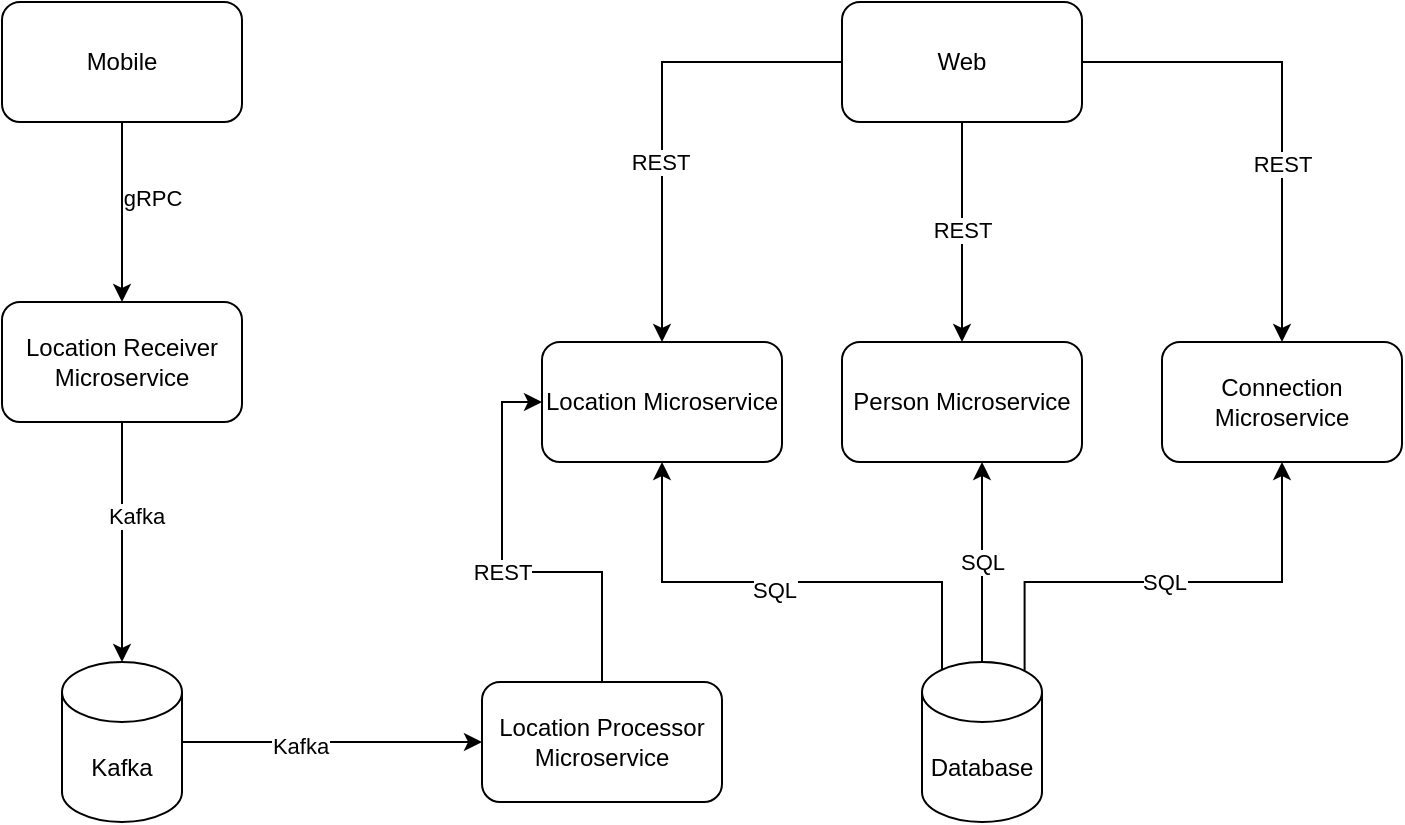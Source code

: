 <mxfile version="20.5.1" type="github">
  <diagram id="Jl-vkHt8qGTOF1rbd81m" name="Page-1">
    <mxGraphModel dx="776" dy="470" grid="1" gridSize="10" guides="1" tooltips="1" connect="1" arrows="1" fold="1" page="1" pageScale="1" pageWidth="850" pageHeight="1100" math="0" shadow="0">
      <root>
        <mxCell id="0" />
        <mxCell id="1" parent="0" />
        <mxCell id="YQ3CQWu9qT-0cRBD3Na1-11" style="edgeStyle=orthogonalEdgeStyle;rounded=0;orthogonalLoop=1;jettySize=auto;html=1;" parent="1" source="B4r_P6-ypOf7uVWQ4bEo-4" target="YQ3CQWu9qT-0cRBD3Na1-9" edge="1">
          <mxGeometry relative="1" as="geometry" />
        </mxCell>
        <mxCell id="YQ3CQWu9qT-0cRBD3Na1-19" value="Kafka" style="edgeLabel;html=1;align=center;verticalAlign=middle;resizable=0;points=[];" parent="YQ3CQWu9qT-0cRBD3Na1-11" vertex="1" connectable="0">
          <mxGeometry x="-0.227" y="-2" relative="1" as="geometry">
            <mxPoint x="9" as="offset" />
          </mxGeometry>
        </mxCell>
        <mxCell id="YQ3CQWu9qT-0cRBD3Na1-1" value="Location Microservice" style="rounded=1;whiteSpace=wrap;html=1;" parent="1" vertex="1">
          <mxGeometry x="380" y="240" width="120" height="60" as="geometry" />
        </mxCell>
        <mxCell id="YQ3CQWu9qT-0cRBD3Na1-3" style="edgeStyle=orthogonalEdgeStyle;rounded=0;orthogonalLoop=1;jettySize=auto;html=1;entryX=0.5;entryY=0;entryDx=0;entryDy=0;" parent="1" source="YQ3CQWu9qT-0cRBD3Na1-2" target="B4r_P6-ypOf7uVWQ4bEo-4" edge="1">
          <mxGeometry relative="1" as="geometry" />
        </mxCell>
        <mxCell id="YQ3CQWu9qT-0cRBD3Na1-5" value="gRPC" style="edgeLabel;html=1;align=center;verticalAlign=middle;resizable=0;points=[];" parent="YQ3CQWu9qT-0cRBD3Na1-3" vertex="1" connectable="0">
          <mxGeometry x="-0.16" y="1" relative="1" as="geometry">
            <mxPoint x="14" as="offset" />
          </mxGeometry>
        </mxCell>
        <mxCell id="YQ3CQWu9qT-0cRBD3Na1-2" value="Mobile" style="rounded=1;whiteSpace=wrap;html=1;" parent="1" vertex="1">
          <mxGeometry x="110" y="70" width="120" height="60" as="geometry" />
        </mxCell>
        <mxCell id="YQ3CQWu9qT-0cRBD3Na1-17" value="SQL" style="edgeStyle=orthogonalEdgeStyle;rounded=0;orthogonalLoop=1;jettySize=auto;html=1;" parent="1" target="YQ3CQWu9qT-0cRBD3Na1-4" edge="1">
          <mxGeometry relative="1" as="geometry">
            <Array as="points">
              <mxPoint x="579" y="280" />
            </Array>
            <mxPoint x="600" y="400" as="sourcePoint" />
          </mxGeometry>
        </mxCell>
        <mxCell id="YQ3CQWu9qT-0cRBD3Na1-4" value="Person Microservice" style="rounded=1;whiteSpace=wrap;html=1;" parent="1" vertex="1">
          <mxGeometry x="530" y="240" width="120" height="60" as="geometry" />
        </mxCell>
        <mxCell id="YQ3CQWu9qT-0cRBD3Na1-18" style="edgeStyle=orthogonalEdgeStyle;rounded=0;orthogonalLoop=1;jettySize=auto;html=1;exitX=0.855;exitY=0;exitDx=0;exitDy=4.35;exitPerimeter=0;entryX=0.5;entryY=1;entryDx=0;entryDy=0;" parent="1" source="YQ3CQWu9qT-0cRBD3Na1-13" target="YQ3CQWu9qT-0cRBD3Na1-6" edge="1">
          <mxGeometry relative="1" as="geometry">
            <Array as="points">
              <mxPoint x="621" y="360" />
              <mxPoint x="750" y="360" />
            </Array>
          </mxGeometry>
        </mxCell>
        <mxCell id="YQ3CQWu9qT-0cRBD3Na1-21" value="SQL" style="edgeLabel;html=1;align=center;verticalAlign=middle;resizable=0;points=[];" parent="YQ3CQWu9qT-0cRBD3Na1-18" vertex="1" connectable="0">
          <mxGeometry x="-0.026" relative="1" as="geometry">
            <mxPoint as="offset" />
          </mxGeometry>
        </mxCell>
        <mxCell id="YQ3CQWu9qT-0cRBD3Na1-6" value="Connection Microservice" style="rounded=1;whiteSpace=wrap;html=1;" parent="1" vertex="1">
          <mxGeometry x="690" y="240" width="120" height="60" as="geometry" />
        </mxCell>
        <mxCell id="B4r_P6-ypOf7uVWQ4bEo-7" value="REST" style="edgeStyle=orthogonalEdgeStyle;rounded=0;orthogonalLoop=1;jettySize=auto;html=1;entryX=0;entryY=0.5;entryDx=0;entryDy=0;" edge="1" parent="1" source="YQ3CQWu9qT-0cRBD3Na1-7" target="YQ3CQWu9qT-0cRBD3Na1-1">
          <mxGeometry relative="1" as="geometry" />
        </mxCell>
        <mxCell id="YQ3CQWu9qT-0cRBD3Na1-7" value="Location Processor Microservice" style="rounded=1;whiteSpace=wrap;html=1;" parent="1" vertex="1">
          <mxGeometry x="350" y="410" width="120" height="60" as="geometry" />
        </mxCell>
        <mxCell id="YQ3CQWu9qT-0cRBD3Na1-15" value="REST" style="edgeStyle=orthogonalEdgeStyle;rounded=0;orthogonalLoop=1;jettySize=auto;html=1;" parent="1" source="YQ3CQWu9qT-0cRBD3Na1-8" target="YQ3CQWu9qT-0cRBD3Na1-4" edge="1">
          <mxGeometry x="-0.022" relative="1" as="geometry">
            <mxPoint as="offset" />
          </mxGeometry>
        </mxCell>
        <mxCell id="YQ3CQWu9qT-0cRBD3Na1-16" style="edgeStyle=orthogonalEdgeStyle;rounded=0;orthogonalLoop=1;jettySize=auto;html=1;" parent="1" source="YQ3CQWu9qT-0cRBD3Na1-8" target="YQ3CQWu9qT-0cRBD3Na1-6" edge="1">
          <mxGeometry relative="1" as="geometry" />
        </mxCell>
        <mxCell id="YQ3CQWu9qT-0cRBD3Na1-22" value="REST" style="edgeLabel;html=1;align=center;verticalAlign=middle;resizable=0;points=[];" parent="YQ3CQWu9qT-0cRBD3Na1-16" vertex="1" connectable="0">
          <mxGeometry x="0.112" y="-3" relative="1" as="geometry">
            <mxPoint x="3" y="17" as="offset" />
          </mxGeometry>
        </mxCell>
        <mxCell id="B4r_P6-ypOf7uVWQ4bEo-1" style="edgeStyle=orthogonalEdgeStyle;rounded=0;orthogonalLoop=1;jettySize=auto;html=1;entryX=0.5;entryY=0;entryDx=0;entryDy=0;" edge="1" parent="1" source="YQ3CQWu9qT-0cRBD3Na1-8" target="YQ3CQWu9qT-0cRBD3Na1-1">
          <mxGeometry relative="1" as="geometry">
            <mxPoint x="340" y="240" as="targetPoint" />
          </mxGeometry>
        </mxCell>
        <mxCell id="B4r_P6-ypOf7uVWQ4bEo-2" value="REST" style="edgeLabel;html=1;align=center;verticalAlign=middle;resizable=0;points=[];" vertex="1" connectable="0" parent="B4r_P6-ypOf7uVWQ4bEo-1">
          <mxGeometry x="-0.112" y="-1" relative="1" as="geometry">
            <mxPoint y="38" as="offset" />
          </mxGeometry>
        </mxCell>
        <mxCell id="YQ3CQWu9qT-0cRBD3Na1-8" value="Web" style="rounded=1;whiteSpace=wrap;html=1;" parent="1" vertex="1">
          <mxGeometry x="530" y="70" width="120" height="60" as="geometry" />
        </mxCell>
        <mxCell id="YQ3CQWu9qT-0cRBD3Na1-12" style="edgeStyle=orthogonalEdgeStyle;rounded=0;orthogonalLoop=1;jettySize=auto;html=1;" parent="1" source="YQ3CQWu9qT-0cRBD3Na1-9" target="YQ3CQWu9qT-0cRBD3Na1-7" edge="1">
          <mxGeometry relative="1" as="geometry" />
        </mxCell>
        <mxCell id="YQ3CQWu9qT-0cRBD3Na1-20" value="Kafka" style="edgeLabel;html=1;align=center;verticalAlign=middle;resizable=0;points=[];" parent="YQ3CQWu9qT-0cRBD3Na1-12" vertex="1" connectable="0">
          <mxGeometry x="-0.212" y="-2" relative="1" as="geometry">
            <mxPoint as="offset" />
          </mxGeometry>
        </mxCell>
        <mxCell id="YQ3CQWu9qT-0cRBD3Na1-9" value="Kafka" style="shape=cylinder3;whiteSpace=wrap;html=1;boundedLbl=1;backgroundOutline=1;size=15;" parent="1" vertex="1">
          <mxGeometry x="140" y="400" width="60" height="80" as="geometry" />
        </mxCell>
        <mxCell id="B4r_P6-ypOf7uVWQ4bEo-3" style="edgeStyle=orthogonalEdgeStyle;rounded=0;orthogonalLoop=1;jettySize=auto;html=1;entryX=0.5;entryY=1;entryDx=0;entryDy=0;exitX=0.145;exitY=0;exitDx=0;exitDy=4.35;exitPerimeter=0;" edge="1" parent="1" source="YQ3CQWu9qT-0cRBD3Na1-13" target="YQ3CQWu9qT-0cRBD3Na1-1">
          <mxGeometry relative="1" as="geometry">
            <Array as="points">
              <mxPoint x="580" y="404" />
              <mxPoint x="580" y="360" />
              <mxPoint x="440" y="360" />
            </Array>
          </mxGeometry>
        </mxCell>
        <mxCell id="B4r_P6-ypOf7uVWQ4bEo-5" value="SQL" style="edgeLabel;html=1;align=center;verticalAlign=middle;resizable=0;points=[];" vertex="1" connectable="0" parent="B4r_P6-ypOf7uVWQ4bEo-3">
          <mxGeometry x="0.056" y="4" relative="1" as="geometry">
            <mxPoint as="offset" />
          </mxGeometry>
        </mxCell>
        <mxCell id="YQ3CQWu9qT-0cRBD3Na1-13" value="Database" style="shape=cylinder3;whiteSpace=wrap;html=1;boundedLbl=1;backgroundOutline=1;size=15;" parent="1" vertex="1">
          <mxGeometry x="570" y="400" width="60" height="80" as="geometry" />
        </mxCell>
        <mxCell id="B4r_P6-ypOf7uVWQ4bEo-4" value="Location Receiver Microservice" style="rounded=1;whiteSpace=wrap;html=1;" vertex="1" parent="1">
          <mxGeometry x="110" y="220" width="120" height="60" as="geometry" />
        </mxCell>
      </root>
    </mxGraphModel>
  </diagram>
</mxfile>
